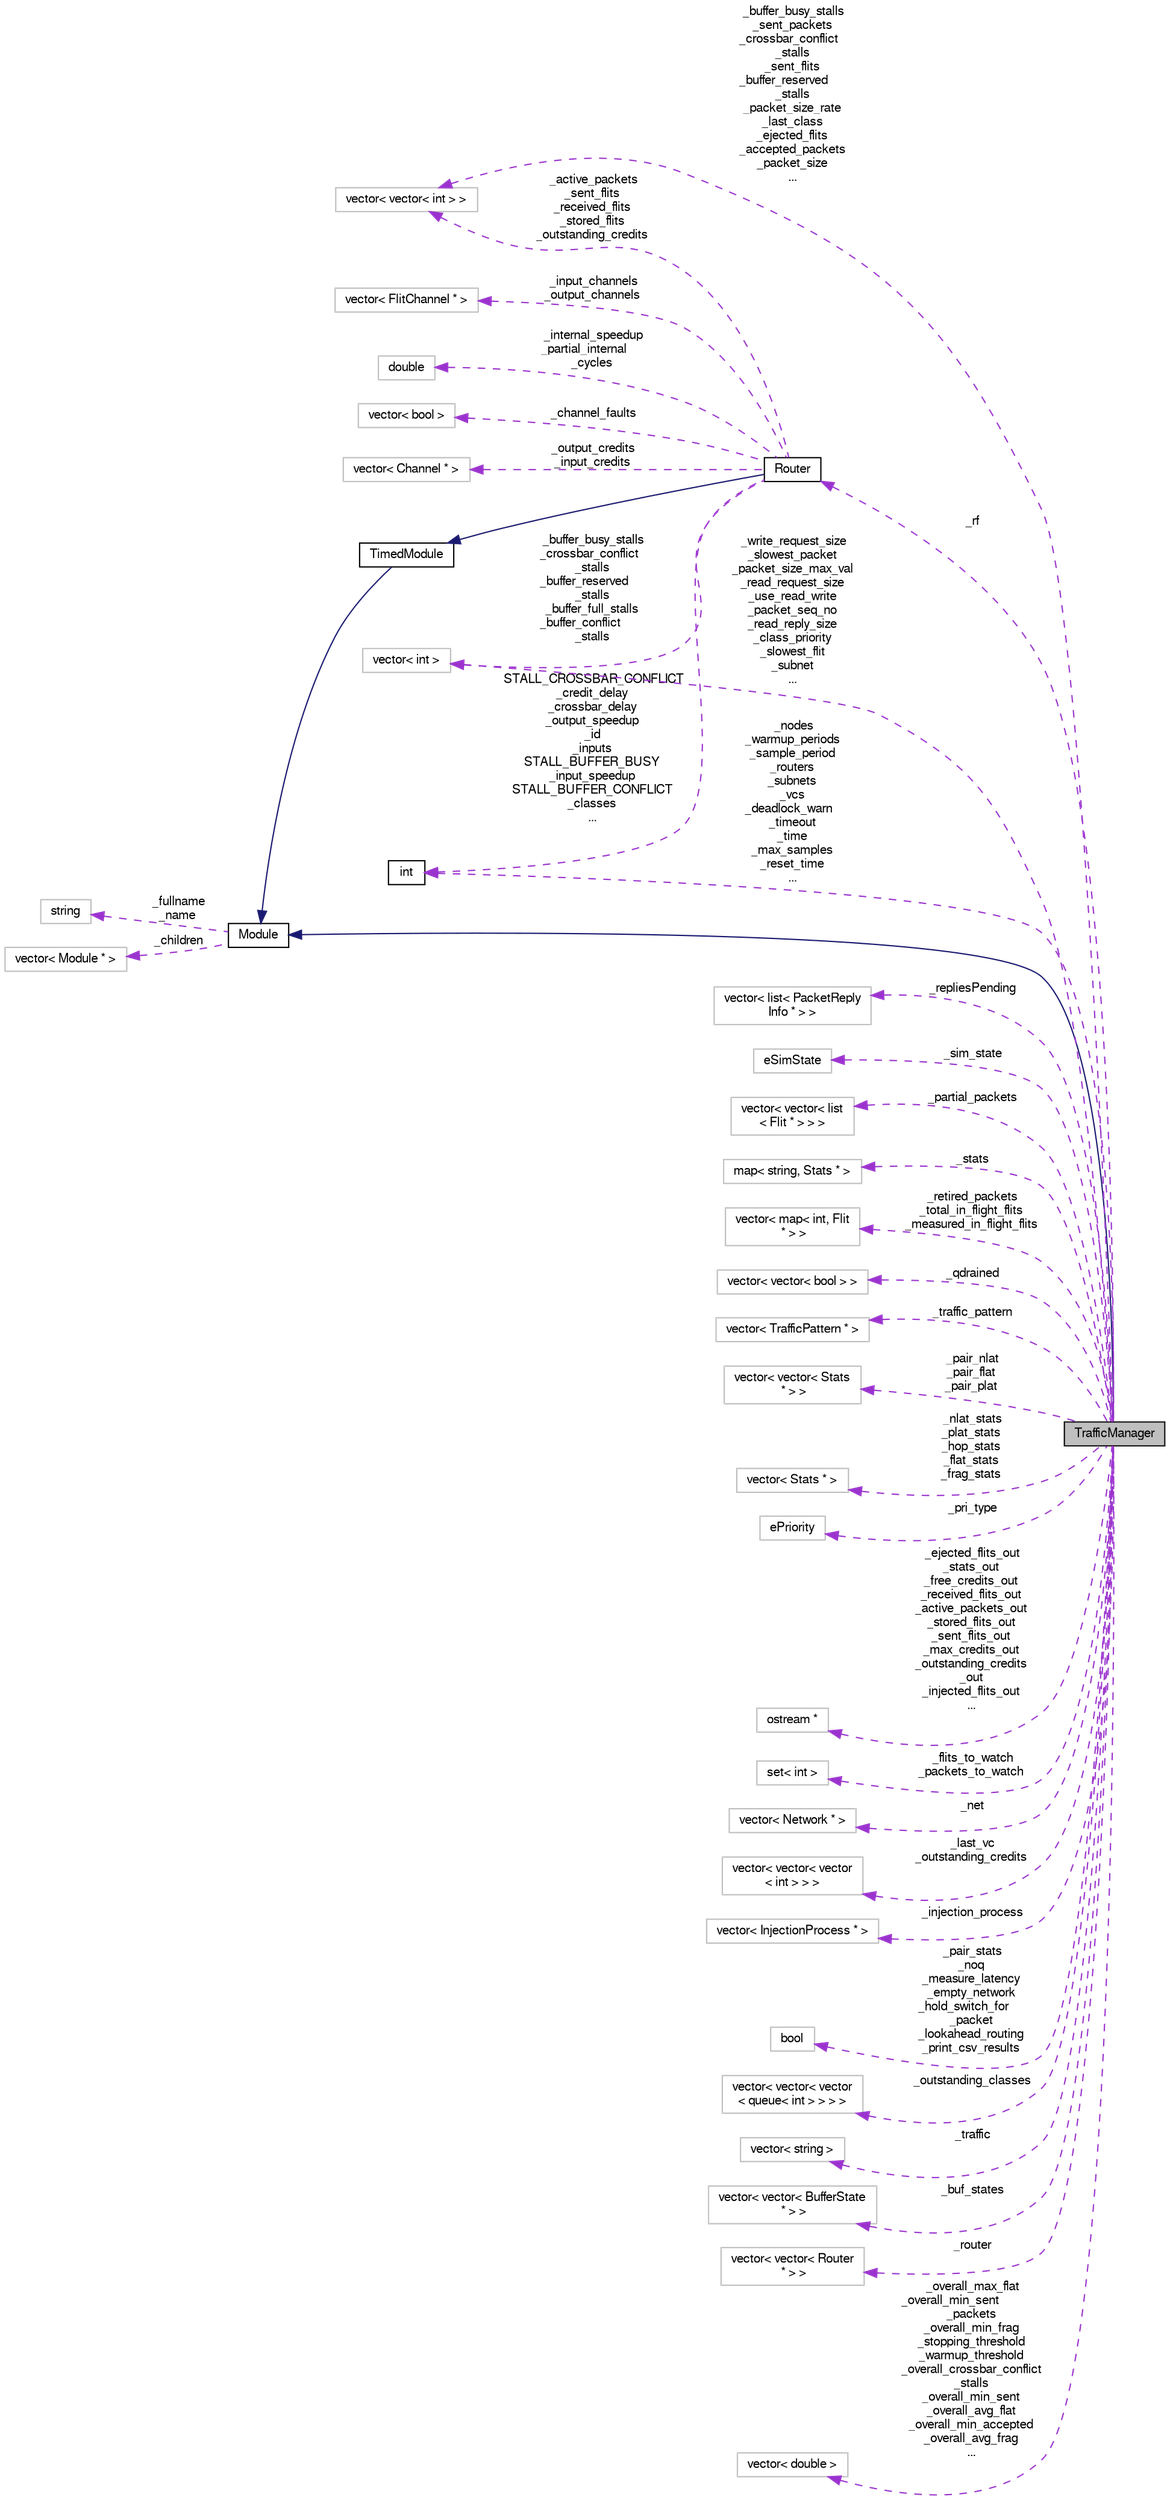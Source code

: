 digraph "TrafficManager"
{
  bgcolor="transparent";
  edge [fontname="FreeSans",fontsize="10",labelfontname="FreeSans",labelfontsize="10"];
  node [fontname="FreeSans",fontsize="10",shape=record];
  rankdir="LR";
  Node4 [label="TrafficManager",height=0.2,width=0.4,color="black", fillcolor="grey75", style="filled", fontcolor="black"];
  Node5 -> Node4 [dir="back",color="midnightblue",fontsize="10",style="solid",fontname="FreeSans"];
  Node5 [label="Module",height=0.2,width=0.4,color="black",URL="$classModule.html"];
  Node6 -> Node5 [dir="back",color="darkorchid3",fontsize="10",style="dashed",label=" _fullname\n_name" ,fontname="FreeSans"];
  Node6 [label="string",height=0.2,width=0.4,color="grey75"];
  Node7 -> Node5 [dir="back",color="darkorchid3",fontsize="10",style="dashed",label=" _children" ,fontname="FreeSans"];
  Node7 [label="vector\< Module * \>",height=0.2,width=0.4,color="grey75"];
  Node8 -> Node4 [dir="back",color="darkorchid3",fontsize="10",style="dashed",label=" _buffer_busy_stalls\n_sent_packets\n_crossbar_conflict\l_stalls\n_sent_flits\n_buffer_reserved\l_stalls\n_packet_size_rate\n_last_class\n_ejected_flits\n_accepted_packets\n_packet_size\n..." ,fontname="FreeSans"];
  Node8 [label="vector\< vector\< int \> \>",height=0.2,width=0.4,color="grey75"];
  Node9 -> Node4 [dir="back",color="darkorchid3",fontsize="10",style="dashed",label=" _repliesPending" ,fontname="FreeSans"];
  Node9 [label="vector\< list\< PacketReply\lInfo * \> \>",height=0.2,width=0.4,color="grey75"];
  Node10 -> Node4 [dir="back",color="darkorchid3",fontsize="10",style="dashed",label=" _sim_state" ,fontname="FreeSans"];
  Node10 [label="eSimState",height=0.2,width=0.4,color="grey75"];
  Node11 -> Node4 [dir="back",color="darkorchid3",fontsize="10",style="dashed",label=" _partial_packets" ,fontname="FreeSans"];
  Node11 [label="vector\< vector\< list\l\< Flit * \> \> \>",height=0.2,width=0.4,color="grey75"];
  Node12 -> Node4 [dir="back",color="darkorchid3",fontsize="10",style="dashed",label=" _stats" ,fontname="FreeSans"];
  Node12 [label="map\< string, Stats * \>",height=0.2,width=0.4,color="grey75"];
  Node13 -> Node4 [dir="back",color="darkorchid3",fontsize="10",style="dashed",label=" _retired_packets\n_total_in_flight_flits\n_measured_in_flight_flits" ,fontname="FreeSans"];
  Node13 [label="vector\< map\< int, Flit\l * \> \>",height=0.2,width=0.4,color="grey75"];
  Node14 -> Node4 [dir="back",color="darkorchid3",fontsize="10",style="dashed",label=" _qdrained" ,fontname="FreeSans"];
  Node14 [label="vector\< vector\< bool \> \>",height=0.2,width=0.4,color="grey75"];
  Node15 -> Node4 [dir="back",color="darkorchid3",fontsize="10",style="dashed",label=" _traffic_pattern" ,fontname="FreeSans"];
  Node15 [label="vector\< TrafficPattern * \>",height=0.2,width=0.4,color="grey75"];
  Node16 -> Node4 [dir="back",color="darkorchid3",fontsize="10",style="dashed",label=" _pair_nlat\n_pair_flat\n_pair_plat" ,fontname="FreeSans"];
  Node16 [label="vector\< vector\< Stats\l * \> \>",height=0.2,width=0.4,color="grey75"];
  Node17 -> Node4 [dir="back",color="darkorchid3",fontsize="10",style="dashed",label=" _nlat_stats\n_plat_stats\n_hop_stats\n_flat_stats\n_frag_stats" ,fontname="FreeSans"];
  Node17 [label="vector\< Stats * \>",height=0.2,width=0.4,color="grey75"];
  Node18 -> Node4 [dir="back",color="darkorchid3",fontsize="10",style="dashed",label=" _rf" ,fontname="FreeSans"];
  Node18 [label="Router",height=0.2,width=0.4,color="black",URL="$classRouter.html"];
  Node19 -> Node18 [dir="back",color="midnightblue",fontsize="10",style="solid",fontname="FreeSans"];
  Node19 [label="TimedModule",height=0.2,width=0.4,color="black",URL="$classTimedModule.html"];
  Node5 -> Node19 [dir="back",color="midnightblue",fontsize="10",style="solid",fontname="FreeSans"];
  Node8 -> Node18 [dir="back",color="darkorchid3",fontsize="10",style="dashed",label=" _active_packets\n_sent_flits\n_received_flits\n_stored_flits\n_outstanding_credits" ,fontname="FreeSans"];
  Node20 -> Node18 [dir="back",color="darkorchid3",fontsize="10",style="dashed",label=" _input_channels\n_output_channels" ,fontname="FreeSans"];
  Node20 [label="vector\< FlitChannel * \>",height=0.2,width=0.4,color="grey75"];
  Node21 -> Node18 [dir="back",color="darkorchid3",fontsize="10",style="dashed",label=" _internal_speedup\n_partial_internal\l_cycles" ,fontname="FreeSans"];
  Node21 [label="double",height=0.2,width=0.4,color="grey75"];
  Node22 -> Node18 [dir="back",color="darkorchid3",fontsize="10",style="dashed",label=" STALL_CROSSBAR_CONFLICT\n_credit_delay\n_crossbar_delay\n_output_speedup\n_id\n_inputs\nSTALL_BUFFER_BUSY\n_input_speedup\nSTALL_BUFFER_CONFLICT\n_classes\n..." ,fontname="FreeSans"];
  Node22 [label="int",height=0.2,width=0.4,color="black",URL="$classint.html"];
  Node23 -> Node18 [dir="back",color="darkorchid3",fontsize="10",style="dashed",label=" _buffer_busy_stalls\n_crossbar_conflict\l_stalls\n_buffer_reserved\l_stalls\n_buffer_full_stalls\n_buffer_conflict\l_stalls" ,fontname="FreeSans"];
  Node23 [label="vector\< int \>",height=0.2,width=0.4,color="grey75"];
  Node24 -> Node18 [dir="back",color="darkorchid3",fontsize="10",style="dashed",label=" _channel_faults" ,fontname="FreeSans"];
  Node24 [label="vector\< bool \>",height=0.2,width=0.4,color="grey75"];
  Node25 -> Node18 [dir="back",color="darkorchid3",fontsize="10",style="dashed",label=" _output_credits\n_input_credits" ,fontname="FreeSans"];
  Node25 [label="vector\< Channel * \>",height=0.2,width=0.4,color="grey75"];
  Node26 -> Node4 [dir="back",color="darkorchid3",fontsize="10",style="dashed",label=" _pri_type" ,fontname="FreeSans"];
  Node26 [label="ePriority",height=0.2,width=0.4,color="grey75"];
  Node27 -> Node4 [dir="back",color="darkorchid3",fontsize="10",style="dashed",label=" _ejected_flits_out\n_stats_out\n_free_credits_out\n_received_flits_out\n_active_packets_out\n_stored_flits_out\n_sent_flits_out\n_max_credits_out\n_outstanding_credits\l_out\n_injected_flits_out\n..." ,fontname="FreeSans"];
  Node27 [label="ostream *",height=0.2,width=0.4,color="grey75"];
  Node28 -> Node4 [dir="back",color="darkorchid3",fontsize="10",style="dashed",label=" _flits_to_watch\n_packets_to_watch" ,fontname="FreeSans"];
  Node28 [label="set\< int \>",height=0.2,width=0.4,color="grey75"];
  Node29 -> Node4 [dir="back",color="darkorchid3",fontsize="10",style="dashed",label=" _net" ,fontname="FreeSans"];
  Node29 [label="vector\< Network * \>",height=0.2,width=0.4,color="grey75"];
  Node30 -> Node4 [dir="back",color="darkorchid3",fontsize="10",style="dashed",label=" _last_vc\n_outstanding_credits" ,fontname="FreeSans"];
  Node30 [label="vector\< vector\< vector\l\< int \> \> \>",height=0.2,width=0.4,color="grey75"];
  Node31 -> Node4 [dir="back",color="darkorchid3",fontsize="10",style="dashed",label=" _injection_process" ,fontname="FreeSans"];
  Node31 [label="vector\< InjectionProcess * \>",height=0.2,width=0.4,color="grey75"];
  Node22 -> Node4 [dir="back",color="darkorchid3",fontsize="10",style="dashed",label=" _nodes\n_warmup_periods\n_sample_period\n_routers\n_subnets\n_vcs\n_deadlock_warn\l_timeout\n_time\n_max_samples\n_reset_time\n..." ,fontname="FreeSans"];
  Node32 -> Node4 [dir="back",color="darkorchid3",fontsize="10",style="dashed",label=" _pair_stats\n_noq\n_measure_latency\n_empty_network\n_hold_switch_for\l_packet\n_lookahead_routing\n_print_csv_results" ,fontname="FreeSans"];
  Node32 [label="bool",height=0.2,width=0.4,color="grey75"];
  Node33 -> Node4 [dir="back",color="darkorchid3",fontsize="10",style="dashed",label=" _outstanding_classes" ,fontname="FreeSans"];
  Node33 [label="vector\< vector\< vector\l\< queue\< int \> \> \> \>",height=0.2,width=0.4,color="grey75"];
  Node34 -> Node4 [dir="back",color="darkorchid3",fontsize="10",style="dashed",label=" _traffic" ,fontname="FreeSans"];
  Node34 [label="vector\< string \>",height=0.2,width=0.4,color="grey75"];
  Node23 -> Node4 [dir="back",color="darkorchid3",fontsize="10",style="dashed",label=" _write_request_size\n_slowest_packet\n_packet_size_max_val\n_read_request_size\n_use_read_write\n_packet_seq_no\n_read_reply_size\n_class_priority\n_slowest_flit\n_subnet\n..." ,fontname="FreeSans"];
  Node35 -> Node4 [dir="back",color="darkorchid3",fontsize="10",style="dashed",label=" _buf_states" ,fontname="FreeSans"];
  Node35 [label="vector\< vector\< BufferState\l * \> \>",height=0.2,width=0.4,color="grey75"];
  Node36 -> Node4 [dir="back",color="darkorchid3",fontsize="10",style="dashed",label=" _router" ,fontname="FreeSans"];
  Node36 [label="vector\< vector\< Router\l * \> \>",height=0.2,width=0.4,color="grey75"];
  Node37 -> Node4 [dir="back",color="darkorchid3",fontsize="10",style="dashed",label=" _overall_max_flat\n_overall_min_sent\l_packets\n_overall_min_frag\n_stopping_threshold\n_warmup_threshold\n_overall_crossbar_conflict\l_stalls\n_overall_min_sent\n_overall_avg_flat\n_overall_min_accepted\n_overall_avg_frag\n..." ,fontname="FreeSans"];
  Node37 [label="vector\< double \>",height=0.2,width=0.4,color="grey75"];
}
